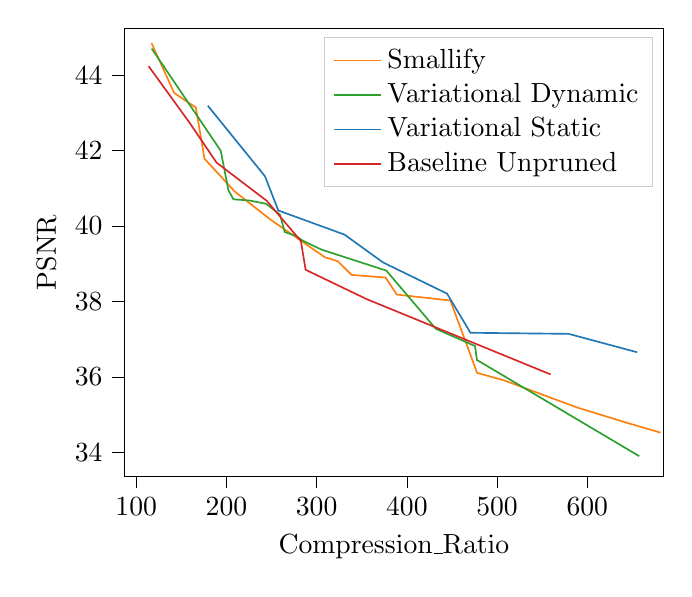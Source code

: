 % This file was created with tikzplotlib v0.10.1.
\begin{tikzpicture}

\definecolor{crimson2143940}{RGB}{214,39,40}
\definecolor{darkgray176}{RGB}{176,176,176}
\definecolor{darkorange25512714}{RGB}{255,127,14}
\definecolor{forestgreen4416044}{RGB}{44,160,44}
\definecolor{lightgray204}{RGB}{204,204,204}
\definecolor{steelblue31119180}{RGB}{31,119,180}

\begin{axis}[
legend cell align={left},
legend style={fill opacity=0.8, draw opacity=1, text opacity=1, draw=lightgray204},
tick align=outside,
tick pos=left,
x grid style={darkgray176},
xlabel={Compression\_Ratio},
xmin=86.535, xmax=684.739,
xtick style={color=black},
y grid style={darkgray176},
ylabel={PSNR},
ymin=33.358, ymax=45.245,
ytick style={color=black}
]
\addplot [semithick, darkorange25512714]
table {%
681.268 34.522
643.063 34.789
588.556 35.19
507.806 35.908
477.863 36.107
448.254 38.026
388.833 38.183
376.439 38.635
338.7 38.704
323.419 39.067
309.008 39.175
248.608 40.175
209.15 40.916
175.607 41.788
166.139 43.141
142.123 43.527
116.967 44.851
};
\addlegendentry{Smallify}
\addplot [semithick, forestgreen4416044]
table {%
657.547 33.899
477.698 36.449
475.547 36.818
432.088 37.276
377.252 38.818
305.355 39.375
284.698 39.612
276.753 39.741
264.646 39.842
259.384 40.301
243.962 40.591
225.349 40.677
207.797 40.709
202.207 40.948
193.683 41.997
117.141 44.705
};
\addlegendentry{Variational Dynamic}
\addplot [semithick, steelblue31119180]
table {%
655.339 36.653
579.424 37.141
470.527 37.17
444.565 38.208
373.656 39.034
330.886 39.773
257.475 40.413
242.734 41.32
179.398 43.189
};
\addlegendentry{Variational Static}
\addplot [semithick, crimson2143940]
table {%
559.407 36.065
355.366 38.063
287.746 38.841
282.568 39.601
244.83 40.666
189.024 41.682
159.68 42.721
113.726 44.24
};
\addlegendentry{Baseline Unpruned}
\end{axis}

\end{tikzpicture}
